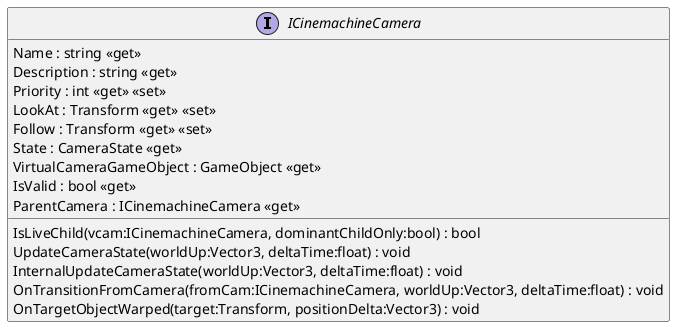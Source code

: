 @startuml
interface ICinemachineCamera {
    Name : string <<get>>
    Description : string <<get>>
    Priority : int <<get>> <<set>>
    LookAt : Transform <<get>> <<set>>
    Follow : Transform <<get>> <<set>>
    State : CameraState <<get>>
    VirtualCameraGameObject : GameObject <<get>>
    IsValid : bool <<get>>
    ParentCamera : ICinemachineCamera <<get>>
    IsLiveChild(vcam:ICinemachineCamera, dominantChildOnly:bool) : bool
    UpdateCameraState(worldUp:Vector3, deltaTime:float) : void
    InternalUpdateCameraState(worldUp:Vector3, deltaTime:float) : void
    OnTransitionFromCamera(fromCam:ICinemachineCamera, worldUp:Vector3, deltaTime:float) : void
    OnTargetObjectWarped(target:Transform, positionDelta:Vector3) : void
}
@enduml

